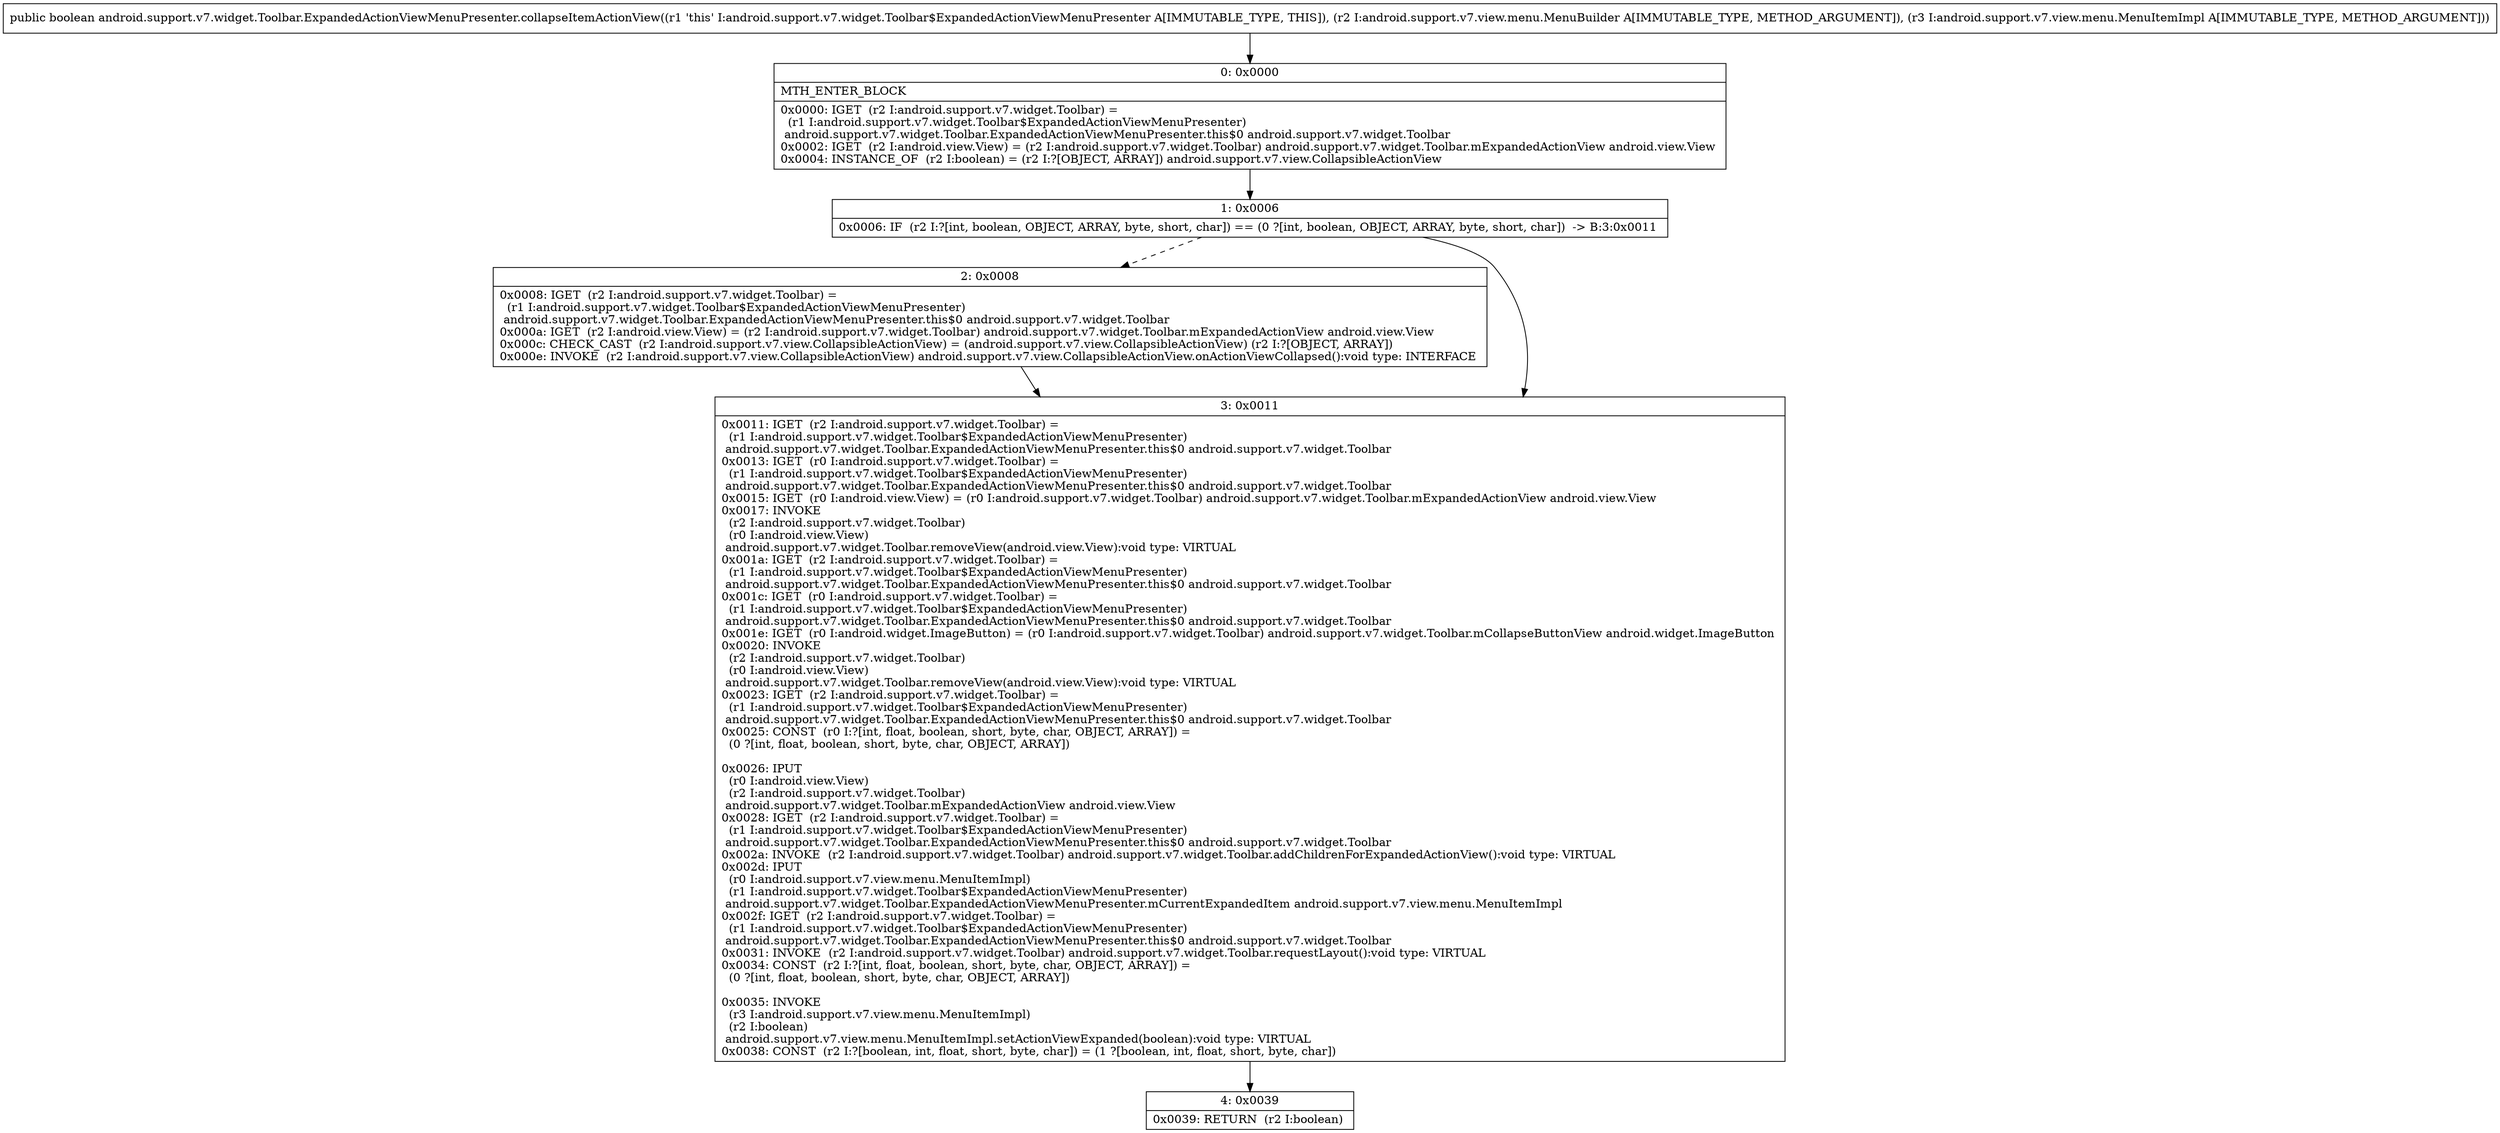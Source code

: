 digraph "CFG forandroid.support.v7.widget.Toolbar.ExpandedActionViewMenuPresenter.collapseItemActionView(Landroid\/support\/v7\/view\/menu\/MenuBuilder;Landroid\/support\/v7\/view\/menu\/MenuItemImpl;)Z" {
Node_0 [shape=record,label="{0\:\ 0x0000|MTH_ENTER_BLOCK\l|0x0000: IGET  (r2 I:android.support.v7.widget.Toolbar) = \l  (r1 I:android.support.v7.widget.Toolbar$ExpandedActionViewMenuPresenter)\l android.support.v7.widget.Toolbar.ExpandedActionViewMenuPresenter.this$0 android.support.v7.widget.Toolbar \l0x0002: IGET  (r2 I:android.view.View) = (r2 I:android.support.v7.widget.Toolbar) android.support.v7.widget.Toolbar.mExpandedActionView android.view.View \l0x0004: INSTANCE_OF  (r2 I:boolean) = (r2 I:?[OBJECT, ARRAY]) android.support.v7.view.CollapsibleActionView \l}"];
Node_1 [shape=record,label="{1\:\ 0x0006|0x0006: IF  (r2 I:?[int, boolean, OBJECT, ARRAY, byte, short, char]) == (0 ?[int, boolean, OBJECT, ARRAY, byte, short, char])  \-\> B:3:0x0011 \l}"];
Node_2 [shape=record,label="{2\:\ 0x0008|0x0008: IGET  (r2 I:android.support.v7.widget.Toolbar) = \l  (r1 I:android.support.v7.widget.Toolbar$ExpandedActionViewMenuPresenter)\l android.support.v7.widget.Toolbar.ExpandedActionViewMenuPresenter.this$0 android.support.v7.widget.Toolbar \l0x000a: IGET  (r2 I:android.view.View) = (r2 I:android.support.v7.widget.Toolbar) android.support.v7.widget.Toolbar.mExpandedActionView android.view.View \l0x000c: CHECK_CAST  (r2 I:android.support.v7.view.CollapsibleActionView) = (android.support.v7.view.CollapsibleActionView) (r2 I:?[OBJECT, ARRAY]) \l0x000e: INVOKE  (r2 I:android.support.v7.view.CollapsibleActionView) android.support.v7.view.CollapsibleActionView.onActionViewCollapsed():void type: INTERFACE \l}"];
Node_3 [shape=record,label="{3\:\ 0x0011|0x0011: IGET  (r2 I:android.support.v7.widget.Toolbar) = \l  (r1 I:android.support.v7.widget.Toolbar$ExpandedActionViewMenuPresenter)\l android.support.v7.widget.Toolbar.ExpandedActionViewMenuPresenter.this$0 android.support.v7.widget.Toolbar \l0x0013: IGET  (r0 I:android.support.v7.widget.Toolbar) = \l  (r1 I:android.support.v7.widget.Toolbar$ExpandedActionViewMenuPresenter)\l android.support.v7.widget.Toolbar.ExpandedActionViewMenuPresenter.this$0 android.support.v7.widget.Toolbar \l0x0015: IGET  (r0 I:android.view.View) = (r0 I:android.support.v7.widget.Toolbar) android.support.v7.widget.Toolbar.mExpandedActionView android.view.View \l0x0017: INVOKE  \l  (r2 I:android.support.v7.widget.Toolbar)\l  (r0 I:android.view.View)\l android.support.v7.widget.Toolbar.removeView(android.view.View):void type: VIRTUAL \l0x001a: IGET  (r2 I:android.support.v7.widget.Toolbar) = \l  (r1 I:android.support.v7.widget.Toolbar$ExpandedActionViewMenuPresenter)\l android.support.v7.widget.Toolbar.ExpandedActionViewMenuPresenter.this$0 android.support.v7.widget.Toolbar \l0x001c: IGET  (r0 I:android.support.v7.widget.Toolbar) = \l  (r1 I:android.support.v7.widget.Toolbar$ExpandedActionViewMenuPresenter)\l android.support.v7.widget.Toolbar.ExpandedActionViewMenuPresenter.this$0 android.support.v7.widget.Toolbar \l0x001e: IGET  (r0 I:android.widget.ImageButton) = (r0 I:android.support.v7.widget.Toolbar) android.support.v7.widget.Toolbar.mCollapseButtonView android.widget.ImageButton \l0x0020: INVOKE  \l  (r2 I:android.support.v7.widget.Toolbar)\l  (r0 I:android.view.View)\l android.support.v7.widget.Toolbar.removeView(android.view.View):void type: VIRTUAL \l0x0023: IGET  (r2 I:android.support.v7.widget.Toolbar) = \l  (r1 I:android.support.v7.widget.Toolbar$ExpandedActionViewMenuPresenter)\l android.support.v7.widget.Toolbar.ExpandedActionViewMenuPresenter.this$0 android.support.v7.widget.Toolbar \l0x0025: CONST  (r0 I:?[int, float, boolean, short, byte, char, OBJECT, ARRAY]) = \l  (0 ?[int, float, boolean, short, byte, char, OBJECT, ARRAY])\l \l0x0026: IPUT  \l  (r0 I:android.view.View)\l  (r2 I:android.support.v7.widget.Toolbar)\l android.support.v7.widget.Toolbar.mExpandedActionView android.view.View \l0x0028: IGET  (r2 I:android.support.v7.widget.Toolbar) = \l  (r1 I:android.support.v7.widget.Toolbar$ExpandedActionViewMenuPresenter)\l android.support.v7.widget.Toolbar.ExpandedActionViewMenuPresenter.this$0 android.support.v7.widget.Toolbar \l0x002a: INVOKE  (r2 I:android.support.v7.widget.Toolbar) android.support.v7.widget.Toolbar.addChildrenForExpandedActionView():void type: VIRTUAL \l0x002d: IPUT  \l  (r0 I:android.support.v7.view.menu.MenuItemImpl)\l  (r1 I:android.support.v7.widget.Toolbar$ExpandedActionViewMenuPresenter)\l android.support.v7.widget.Toolbar.ExpandedActionViewMenuPresenter.mCurrentExpandedItem android.support.v7.view.menu.MenuItemImpl \l0x002f: IGET  (r2 I:android.support.v7.widget.Toolbar) = \l  (r1 I:android.support.v7.widget.Toolbar$ExpandedActionViewMenuPresenter)\l android.support.v7.widget.Toolbar.ExpandedActionViewMenuPresenter.this$0 android.support.v7.widget.Toolbar \l0x0031: INVOKE  (r2 I:android.support.v7.widget.Toolbar) android.support.v7.widget.Toolbar.requestLayout():void type: VIRTUAL \l0x0034: CONST  (r2 I:?[int, float, boolean, short, byte, char, OBJECT, ARRAY]) = \l  (0 ?[int, float, boolean, short, byte, char, OBJECT, ARRAY])\l \l0x0035: INVOKE  \l  (r3 I:android.support.v7.view.menu.MenuItemImpl)\l  (r2 I:boolean)\l android.support.v7.view.menu.MenuItemImpl.setActionViewExpanded(boolean):void type: VIRTUAL \l0x0038: CONST  (r2 I:?[boolean, int, float, short, byte, char]) = (1 ?[boolean, int, float, short, byte, char]) \l}"];
Node_4 [shape=record,label="{4\:\ 0x0039|0x0039: RETURN  (r2 I:boolean) \l}"];
MethodNode[shape=record,label="{public boolean android.support.v7.widget.Toolbar.ExpandedActionViewMenuPresenter.collapseItemActionView((r1 'this' I:android.support.v7.widget.Toolbar$ExpandedActionViewMenuPresenter A[IMMUTABLE_TYPE, THIS]), (r2 I:android.support.v7.view.menu.MenuBuilder A[IMMUTABLE_TYPE, METHOD_ARGUMENT]), (r3 I:android.support.v7.view.menu.MenuItemImpl A[IMMUTABLE_TYPE, METHOD_ARGUMENT])) }"];
MethodNode -> Node_0;
Node_0 -> Node_1;
Node_1 -> Node_2[style=dashed];
Node_1 -> Node_3;
Node_2 -> Node_3;
Node_3 -> Node_4;
}

